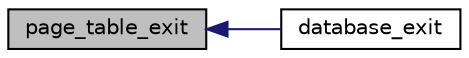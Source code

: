 digraph "page_table_exit"
{
  edge [fontname="Helvetica",fontsize="10",labelfontname="Helvetica",labelfontsize="10"];
  node [fontname="Helvetica",fontsize="10",shape=record];
  rankdir="LR";
  Node7317 [label="page_table_exit",height=0.2,width=0.4,color="black", fillcolor="grey75", style="filled", fontcolor="black"];
  Node7317 -> Node7318 [dir="back",color="midnightblue",fontsize="10",style="solid",fontname="Helvetica"];
  Node7318 [label="database_exit",height=0.2,width=0.4,color="black", fillcolor="white", style="filled",URL="$d9/d60/discreta_8h.html#a148ac0b1862e734a075726e1b266d4cb"];
}
